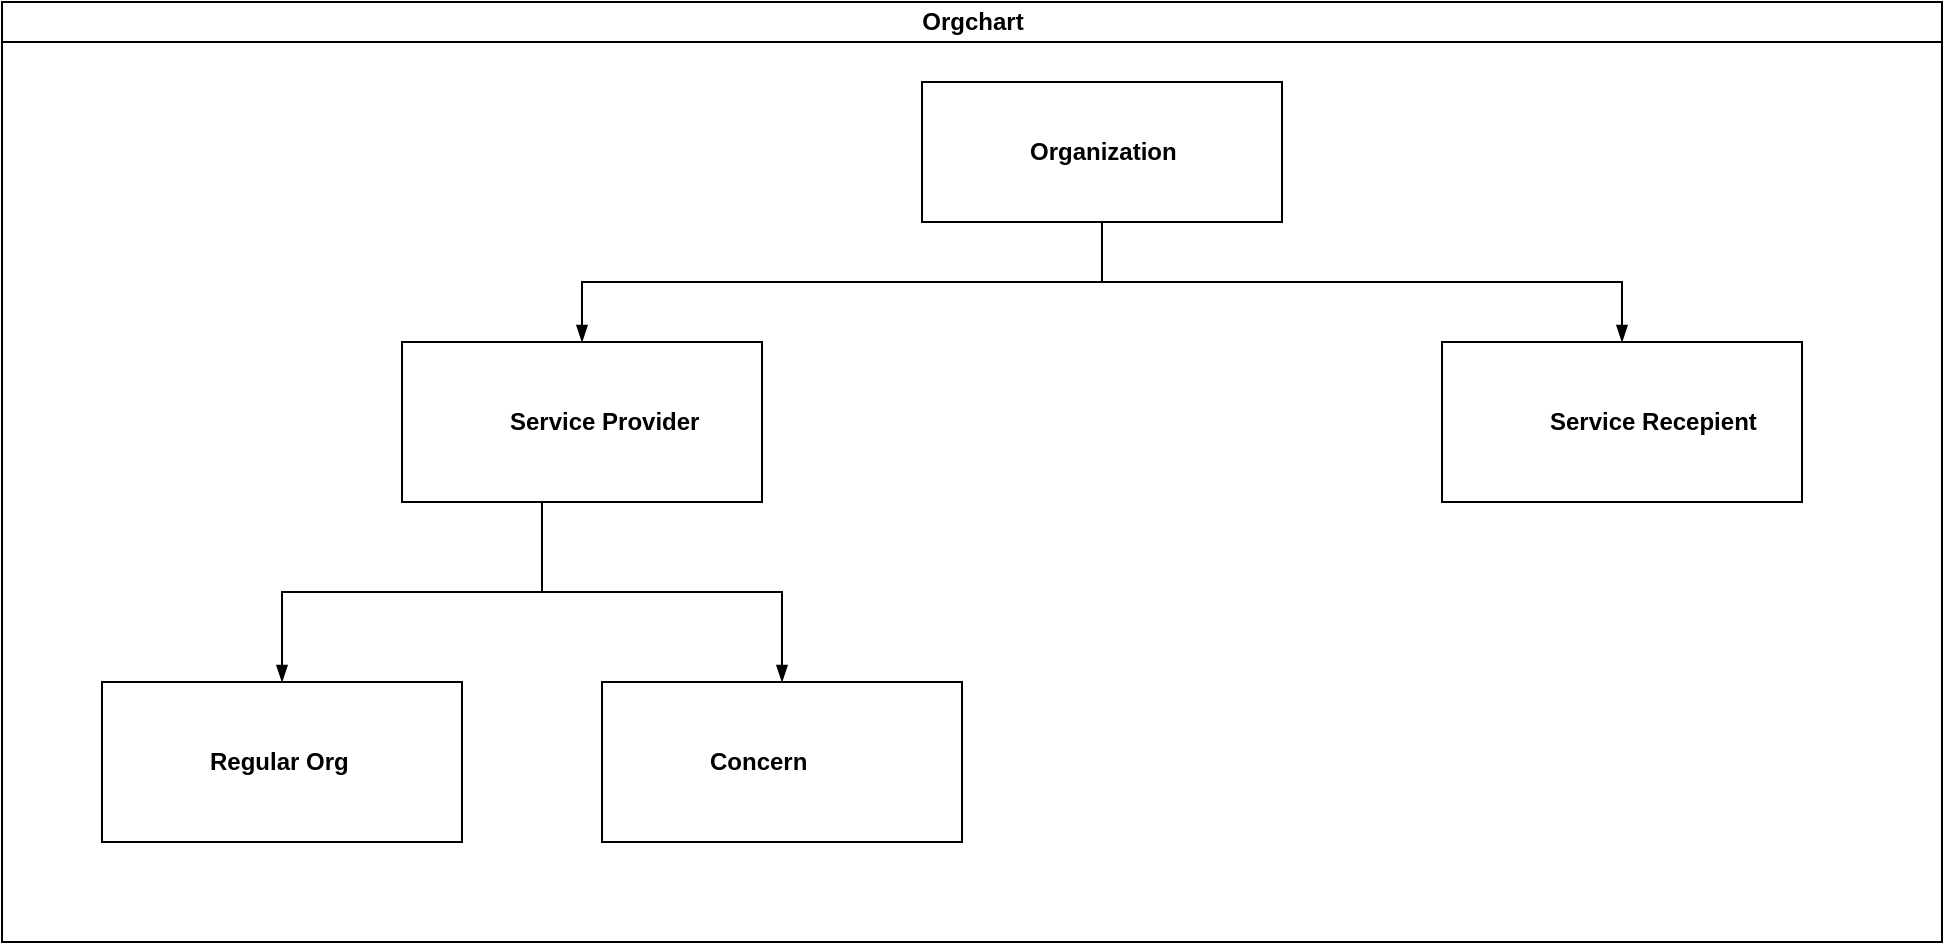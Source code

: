 <mxfile version="16.6.5" type="github">
  <diagram id="prtHgNgQTEPvFCAcTncT" name="Page-1">
    <mxGraphModel dx="2105" dy="547" grid="1" gridSize="10" guides="1" tooltips="1" connect="1" arrows="1" fold="1" page="1" pageScale="1" pageWidth="827" pageHeight="1169" math="0" shadow="0">
      <root>
        <mxCell id="0" />
        <mxCell id="1" parent="0" />
        <mxCell id="dNxyNK7c78bLwvsdeMH5-11" value="Orgchart" style="swimlane;html=1;startSize=20;horizontal=1;containerType=tree;glass=0;" parent="1" vertex="1">
          <mxGeometry x="-350" y="60" width="970" height="470" as="geometry" />
        </mxCell>
        <UserObject label="Organization" name="Tessa Miller" position="CFO" location="Office 1" email="me@example.com" placeholders="1" link="https://www.draw.io" id="dNxyNK7c78bLwvsdeMH5-12">
          <mxCell style="label;image=https://cdn3.iconfinder.com/data/icons/user-avatars-1/512/users-3-128.png;whiteSpace=wrap;html=1;rounded=0;glass=0;treeMoving=1;treeFolding=1;" parent="dNxyNK7c78bLwvsdeMH5-11" vertex="1">
            <mxGeometry x="460" y="40" width="180" height="70" as="geometry" />
          </mxCell>
        </UserObject>
        <mxCell id="dNxyNK7c78bLwvsdeMH5-17" value="" style="endArrow=blockThin;endFill=1;fontSize=11;edgeStyle=elbowEdgeStyle;elbow=vertical;rounded=0;" parent="dNxyNK7c78bLwvsdeMH5-11" source="dNxyNK7c78bLwvsdeMH5-12" target="dNxyNK7c78bLwvsdeMH5-18" edge="1">
          <mxGeometry relative="1" as="geometry" />
        </mxCell>
        <UserObject label="Regular Org" name="Edward Morrison" position="Brand Manager" location="Office 2" email="me@example.com" placeholders="1" link="https://www.draw.io" id="47ftbS8kXGhhVQQJlIoc-3">
          <mxCell style="label;image=https://cdn3.iconfinder.com/data/icons/user-avatars-1/512/users-10-3-128.png;whiteSpace=wrap;html=1;rounded=0;glass=0;treeFolding=1;treeMoving=1;" vertex="1" parent="dNxyNK7c78bLwvsdeMH5-11">
            <mxGeometry x="50" y="340" width="180" height="80" as="geometry" />
          </mxCell>
        </UserObject>
        <UserObject label="Concern" name="Alison Donovan" position="System Admin" location="Office 3" email="me@example.com" placeholders="1" link="https://www.draw.io" id="47ftbS8kXGhhVQQJlIoc-11">
          <mxCell style="label;image=https://cdn3.iconfinder.com/data/icons/user-avatars-1/512/users-2-128.png;whiteSpace=wrap;html=1;rounded=0;glass=0;" vertex="1" parent="dNxyNK7c78bLwvsdeMH5-11">
            <mxGeometry x="300" y="340" width="180" height="80" as="geometry" />
          </mxCell>
        </UserObject>
        <mxCell id="47ftbS8kXGhhVQQJlIoc-14" value="" style="endArrow=blockThin;endFill=1;fontSize=11;edgeStyle=elbowEdgeStyle;elbow=vertical;rounded=0;" edge="1" parent="dNxyNK7c78bLwvsdeMH5-11" source="dNxyNK7c78bLwvsdeMH5-12" target="47ftbS8kXGhhVQQJlIoc-12">
          <mxGeometry relative="1" as="geometry">
            <mxPoint x="350" y="120" as="sourcePoint" />
            <mxPoint x="130" y="180" as="targetPoint" />
          </mxGeometry>
        </mxCell>
        <mxCell id="47ftbS8kXGhhVQQJlIoc-35" value="" style="group" vertex="1" connectable="0" parent="dNxyNK7c78bLwvsdeMH5-11">
          <mxGeometry x="200" y="170" width="700" height="80" as="geometry" />
        </mxCell>
        <UserObject label="Service Recepient" name="Alison Donovan" position="System Admin" location="Office 3" email="me@example.com" placeholders="1" link="https://www.draw.io" id="dNxyNK7c78bLwvsdeMH5-18">
          <mxCell style="label;image=https://cdn3.iconfinder.com/data/icons/user-avatars-1/512/users-2-128.png;whiteSpace=wrap;html=1;rounded=0;glass=0;" parent="47ftbS8kXGhhVQQJlIoc-35" vertex="1">
            <mxGeometry x="520" width="180" height="80" as="geometry" />
          </mxCell>
        </UserObject>
        <UserObject label="Service Provider" name="Edward Morrison" position="Brand Manager" location="Office 2" email="me@example.com" placeholders="1" link="https://www.draw.io" id="47ftbS8kXGhhVQQJlIoc-12">
          <mxCell style="label;image=https://cdn3.iconfinder.com/data/icons/user-avatars-1/512/users-10-3-128.png;whiteSpace=wrap;html=1;rounded=0;glass=0;treeFolding=1;treeMoving=1;" vertex="1" parent="47ftbS8kXGhhVQQJlIoc-35">
            <mxGeometry width="180" height="80" as="geometry" />
          </mxCell>
        </UserObject>
        <mxCell id="47ftbS8kXGhhVQQJlIoc-2" value="" style="endArrow=blockThin;endFill=1;fontSize=11;edgeStyle=elbowEdgeStyle;elbow=vertical;rounded=0;" edge="1" parent="1" target="47ftbS8kXGhhVQQJlIoc-3">
          <mxGeometry relative="1" as="geometry">
            <mxPoint x="-80" y="310" as="sourcePoint" />
          </mxGeometry>
        </mxCell>
        <mxCell id="47ftbS8kXGhhVQQJlIoc-13" value="" style="endArrow=blockThin;endFill=1;fontSize=11;edgeStyle=elbowEdgeStyle;elbow=vertical;rounded=0;" edge="1" parent="1" target="47ftbS8kXGhhVQQJlIoc-11">
          <mxGeometry relative="1" as="geometry">
            <mxPoint x="-80" y="310" as="sourcePoint" />
            <mxPoint x="50" y="370" as="targetPoint" />
          </mxGeometry>
        </mxCell>
      </root>
    </mxGraphModel>
  </diagram>
</mxfile>
